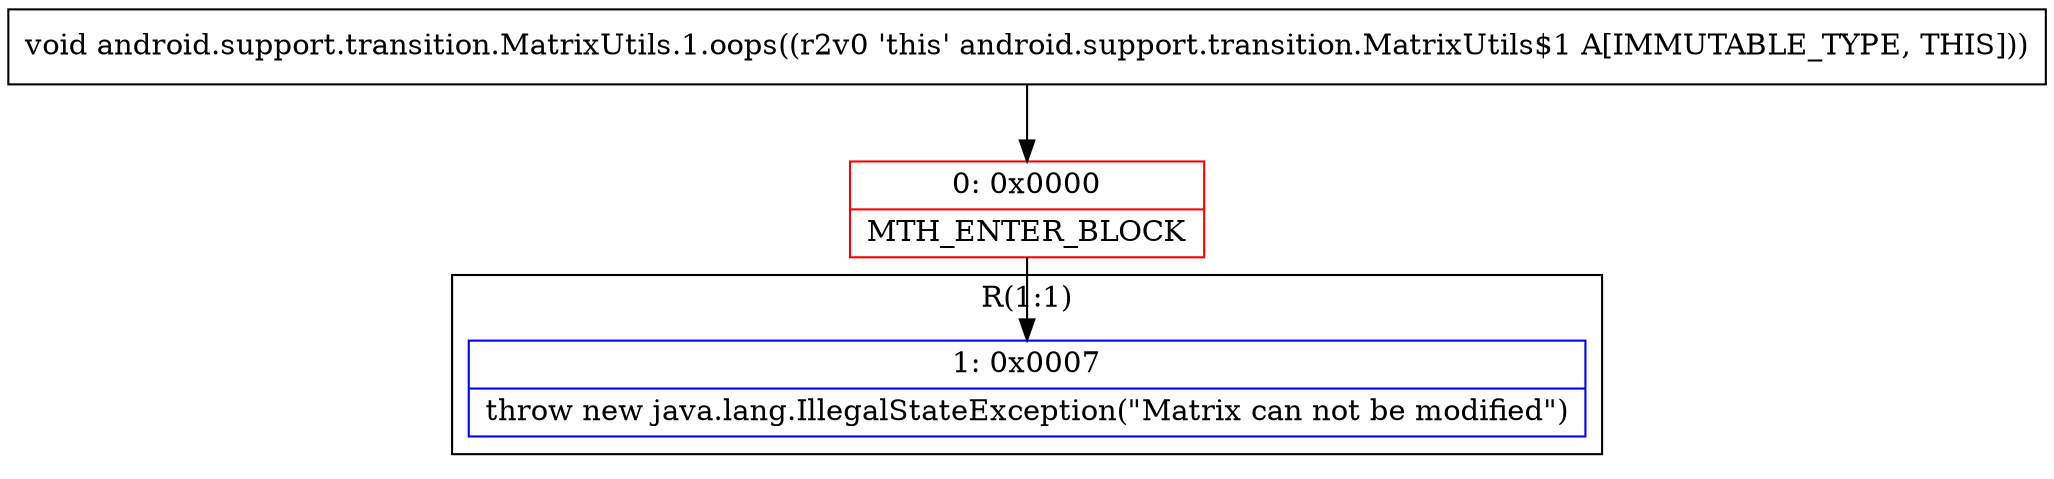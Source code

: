 digraph "CFG forandroid.support.transition.MatrixUtils.1.oops()V" {
subgraph cluster_Region_15780739 {
label = "R(1:1)";
node [shape=record,color=blue];
Node_1 [shape=record,label="{1\:\ 0x0007|throw new java.lang.IllegalStateException(\"Matrix can not be modified\")\l}"];
}
Node_0 [shape=record,color=red,label="{0\:\ 0x0000|MTH_ENTER_BLOCK\l}"];
MethodNode[shape=record,label="{void android.support.transition.MatrixUtils.1.oops((r2v0 'this' android.support.transition.MatrixUtils$1 A[IMMUTABLE_TYPE, THIS])) }"];
MethodNode -> Node_0;
Node_0 -> Node_1;
}

